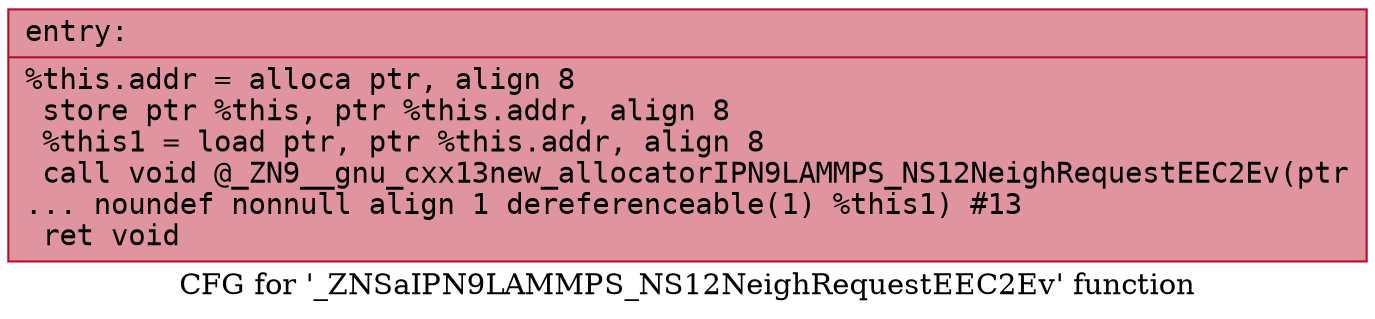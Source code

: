 digraph "CFG for '_ZNSaIPN9LAMMPS_NS12NeighRequestEEC2Ev' function" {
	label="CFG for '_ZNSaIPN9LAMMPS_NS12NeighRequestEEC2Ev' function";

	Node0x5563be1497b0 [shape=record,color="#b70d28ff", style=filled, fillcolor="#b70d2870" fontname="Courier",label="{entry:\l|  %this.addr = alloca ptr, align 8\l  store ptr %this, ptr %this.addr, align 8\l  %this1 = load ptr, ptr %this.addr, align 8\l  call void @_ZN9__gnu_cxx13new_allocatorIPN9LAMMPS_NS12NeighRequestEEC2Ev(ptr\l... noundef nonnull align 1 dereferenceable(1) %this1) #13\l  ret void\l}"];
}
